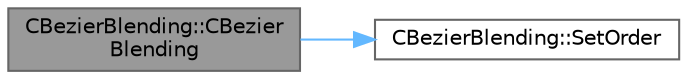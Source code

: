 digraph "CBezierBlending::CBezierBlending"
{
 // LATEX_PDF_SIZE
  bgcolor="transparent";
  edge [fontname=Helvetica,fontsize=10,labelfontname=Helvetica,labelfontsize=10];
  node [fontname=Helvetica,fontsize=10,shape=box,height=0.2,width=0.4];
  rankdir="LR";
  Node1 [id="Node000001",label="CBezierBlending::CBezier\lBlending",height=0.2,width=0.4,color="gray40", fillcolor="grey60", style="filled", fontcolor="black",tooltip="Constructor of the class."];
  Node1 -> Node2 [id="edge1_Node000001_Node000002",color="steelblue1",style="solid",tooltip=" "];
  Node2 [id="Node000002",label="CBezierBlending::SetOrder",height=0.2,width=0.4,color="grey40", fillcolor="white", style="filled",URL="$classCBezierBlending.html#a9645041fde5495c37617d6c52bbd7a90",tooltip="Set the order and number of control points."];
}
